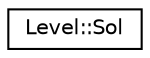 digraph G
{
  edge [fontname="Helvetica",fontsize="10",labelfontname="Helvetica",labelfontsize="10"];
  node [fontname="Helvetica",fontsize="10",shape=record];
  rankdir="LR";
  Node1 [label="Level::Sol",height=0.2,width=0.4,color="black", fillcolor="white", style="filled",URL="$class_level_1_1_sol.html"];
}
